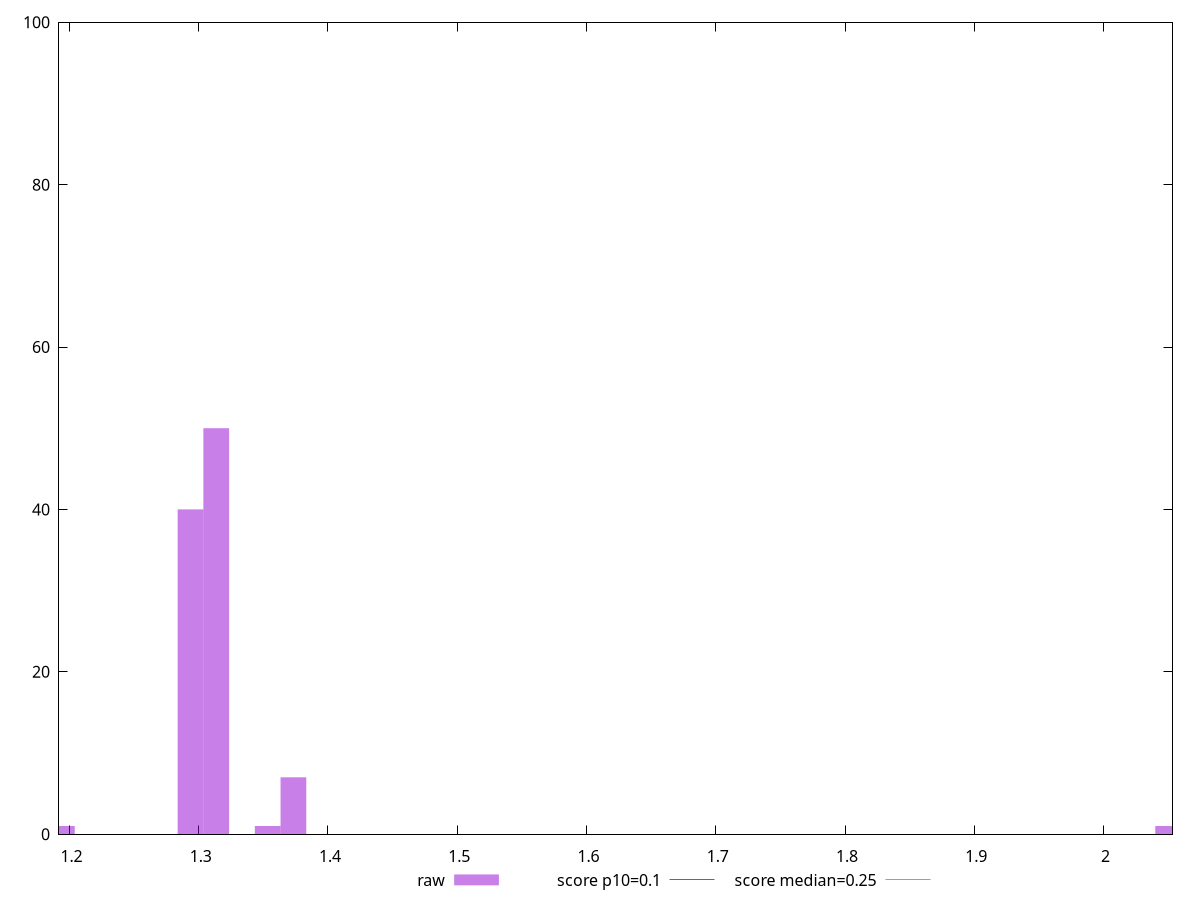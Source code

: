 reset

$raw <<EOF
1.2936650220775772 40
1.3135675608787707 50
2.04996149652293 1
1.373275177282351 7
1.3533726384811575 1
1.1941523280716098 1
EOF

set key outside below
set boxwidth 0.019902538801193494
set xrange [1.1919325171576605:2.0533377278645832]
set yrange [0:100]
set trange [0:100]
set style fill transparent solid 0.5 noborder

set parametric
set terminal svg size 640, 490 enhanced background rgb 'white'
set output "reprap/cumulative-layout-shift/samples/pages+cached+noexternal/raw/histogram.svg"

plot $raw title "raw" with boxes, \
     0.1,t title "score p10=0.1", \
     0.25,t title "score median=0.25"

reset
